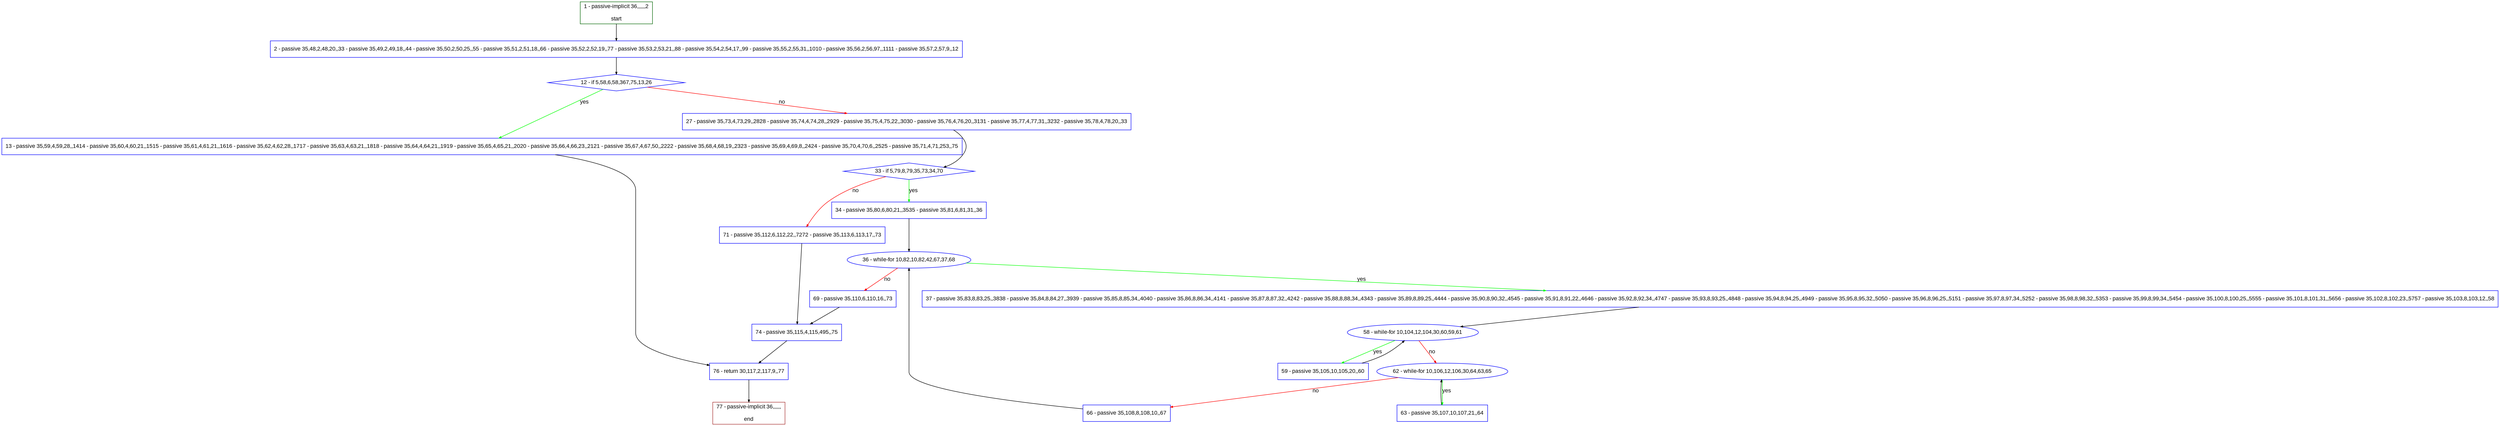 digraph "" {
  graph [pack="true", label="", fontsize="12", packmode="clust", fontname="Arial", fillcolor="#FFFFCC", bgcolor="white", style="rounded,filled", compound="true"];
  node [node_initialized="no", label="", color="grey", fontsize="12", fillcolor="white", fontname="Arial", style="filled", shape="rectangle", compound="true", fixedsize="false"];
  edge [fontcolor="black", arrowhead="normal", arrowtail="none", arrowsize="0.5", ltail="", label="", color="black", fontsize="12", lhead="", fontname="Arial", dir="forward", compound="true"];
  __N1 [label="2 - passive 35,48,2,48,20,,33 - passive 35,49,2,49,18,,44 - passive 35,50,2,50,25,,55 - passive 35,51,2,51,18,,66 - passive 35,52,2,52,19,,77 - passive 35,53,2,53,21,,88 - passive 35,54,2,54,17,,99 - passive 35,55,2,55,31,,1010 - passive 35,56,2,56,97,,1111 - passive 35,57,2,57,9,,12", color="#0000ff", fillcolor="#ffffff", style="filled", shape="box"];
  __N2 [label="1 - passive-implicit 36,,,,,,2\n\nstart", color="#006400", fillcolor="#ffffff", style="filled", shape="box"];
  __N3 [label="12 - if 5,58,6,58,367,75,13,26", color="#0000ff", fillcolor="#ffffff", style="filled", shape="diamond"];
  __N4 [label="13 - passive 35,59,4,59,28,,1414 - passive 35,60,4,60,21,,1515 - passive 35,61,4,61,21,,1616 - passive 35,62,4,62,28,,1717 - passive 35,63,4,63,21,,1818 - passive 35,64,4,64,21,,1919 - passive 35,65,4,65,21,,2020 - passive 35,66,4,66,23,,2121 - passive 35,67,4,67,50,,2222 - passive 35,68,4,68,19,,2323 - passive 35,69,4,69,8,,2424 - passive 35,70,4,70,6,,2525 - passive 35,71,4,71,253,,75", color="#0000ff", fillcolor="#ffffff", style="filled", shape="box"];
  __N5 [label="27 - passive 35,73,4,73,29,,2828 - passive 35,74,4,74,28,,2929 - passive 35,75,4,75,22,,3030 - passive 35,76,4,76,20,,3131 - passive 35,77,4,77,31,,3232 - passive 35,78,4,78,20,,33", color="#0000ff", fillcolor="#ffffff", style="filled", shape="box"];
  __N6 [label="76 - return 30,117,2,117,9,,77", color="#0000ff", fillcolor="#ffffff", style="filled", shape="box"];
  __N7 [label="33 - if 5,79,8,79,35,73,34,70", color="#0000ff", fillcolor="#ffffff", style="filled", shape="diamond"];
  __N8 [label="34 - passive 35,80,6,80,21,,3535 - passive 35,81,6,81,31,,36", color="#0000ff", fillcolor="#ffffff", style="filled", shape="box"];
  __N9 [label="71 - passive 35,112,6,112,22,,7272 - passive 35,113,6,113,17,,73", color="#0000ff", fillcolor="#ffffff", style="filled", shape="box"];
  __N10 [label="36 - while-for 10,82,10,82,42,67,37,68", color="#0000ff", fillcolor="#ffffff", style="filled", shape="oval"];
  __N11 [label="37 - passive 35,83,8,83,25,,3838 - passive 35,84,8,84,27,,3939 - passive 35,85,8,85,34,,4040 - passive 35,86,8,86,34,,4141 - passive 35,87,8,87,32,,4242 - passive 35,88,8,88,34,,4343 - passive 35,89,8,89,25,,4444 - passive 35,90,8,90,32,,4545 - passive 35,91,8,91,22,,4646 - passive 35,92,8,92,34,,4747 - passive 35,93,8,93,25,,4848 - passive 35,94,8,94,25,,4949 - passive 35,95,8,95,32,,5050 - passive 35,96,8,96,25,,5151 - passive 35,97,8,97,34,,5252 - passive 35,98,8,98,32,,5353 - passive 35,99,8,99,34,,5454 - passive 35,100,8,100,25,,5555 - passive 35,101,8,101,31,,5656 - passive 35,102,8,102,23,,5757 - passive 35,103,8,103,12,,58", color="#0000ff", fillcolor="#ffffff", style="filled", shape="box"];
  __N12 [label="69 - passive 35,110,6,110,16,,73", color="#0000ff", fillcolor="#ffffff", style="filled", shape="box"];
  __N13 [label="58 - while-for 10,104,12,104,30,60,59,61", color="#0000ff", fillcolor="#ffffff", style="filled", shape="oval"];
  __N14 [label="59 - passive 35,105,10,105,20,,60", color="#0000ff", fillcolor="#ffffff", style="filled", shape="box"];
  __N15 [label="62 - while-for 10,106,12,106,30,64,63,65", color="#0000ff", fillcolor="#ffffff", style="filled", shape="oval"];
  __N16 [label="63 - passive 35,107,10,107,21,,64", color="#0000ff", fillcolor="#ffffff", style="filled", shape="box"];
  __N17 [label="66 - passive 35,108,8,108,10,,67", color="#0000ff", fillcolor="#ffffff", style="filled", shape="box"];
  __N18 [label="74 - passive 35,115,4,115,495,,75", color="#0000ff", fillcolor="#ffffff", style="filled", shape="box"];
  __N19 [label="77 - passive-implicit 36,,,,,,\n\nend", color="#a52a2a", fillcolor="#ffffff", style="filled", shape="box"];
  __N2 -> __N1 [arrowhead="normal", arrowtail="none", color="#000000", label="", dir="forward"];
  __N1 -> __N3 [arrowhead="normal", arrowtail="none", color="#000000", label="", dir="forward"];
  __N3 -> __N4 [arrowhead="normal", arrowtail="none", color="#00ff00", label="yes", dir="forward"];
  __N3 -> __N5 [arrowhead="normal", arrowtail="none", color="#ff0000", label="no", dir="forward"];
  __N4 -> __N6 [arrowhead="normal", arrowtail="none", color="#000000", label="", dir="forward"];
  __N5 -> __N7 [arrowhead="normal", arrowtail="none", color="#000000", label="", dir="forward"];
  __N7 -> __N8 [arrowhead="normal", arrowtail="none", color="#00ff00", label="yes", dir="forward"];
  __N7 -> __N9 [arrowhead="normal", arrowtail="none", color="#ff0000", label="no", dir="forward"];
  __N8 -> __N10 [arrowhead="normal", arrowtail="none", color="#000000", label="", dir="forward"];
  __N10 -> __N11 [arrowhead="normal", arrowtail="none", color="#00ff00", label="yes", dir="forward"];
  __N10 -> __N12 [arrowhead="normal", arrowtail="none", color="#ff0000", label="no", dir="forward"];
  __N11 -> __N13 [arrowhead="normal", arrowtail="none", color="#000000", label="", dir="forward"];
  __N13 -> __N14 [arrowhead="normal", arrowtail="none", color="#00ff00", label="yes", dir="forward"];
  __N14 -> __N13 [arrowhead="normal", arrowtail="none", color="#000000", label="", dir="forward"];
  __N13 -> __N15 [arrowhead="normal", arrowtail="none", color="#ff0000", label="no", dir="forward"];
  __N15 -> __N16 [arrowhead="normal", arrowtail="none", color="#00ff00", label="yes", dir="forward"];
  __N16 -> __N15 [arrowhead="normal", arrowtail="none", color="#000000", label="", dir="forward"];
  __N15 -> __N17 [arrowhead="normal", arrowtail="none", color="#ff0000", label="no", dir="forward"];
  __N17 -> __N10 [arrowhead="normal", arrowtail="none", color="#000000", label="", dir="forward"];
  __N12 -> __N18 [arrowhead="normal", arrowtail="none", color="#000000", label="", dir="forward"];
  __N9 -> __N18 [arrowhead="normal", arrowtail="none", color="#000000", label="", dir="forward"];
  __N18 -> __N6 [arrowhead="normal", arrowtail="none", color="#000000", label="", dir="forward"];
  __N6 -> __N19 [arrowhead="normal", arrowtail="none", color="#000000", label="", dir="forward"];
}
